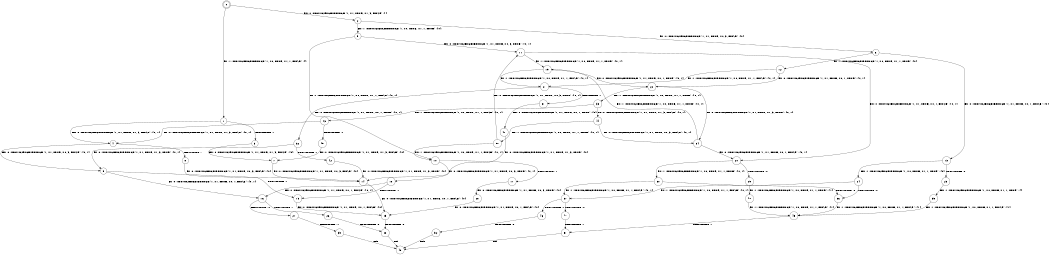 digraph BCG {
size = "7, 10.5";
center = TRUE;
node [shape = circle];
0 [peripheries = 2];
0 -> 1 [label = "EX !1 !ATOMIC_EXCH_BRANCH (1, +0, TRUE, +1, 1, FALSE) !{}"];
0 -> 2 [label = "EX !0 !ATOMIC_EXCH_BRANCH (1, +1, TRUE, +1, 3, FALSE) !{}"];
1 -> 3 [label = "TERMINATE !1"];
1 -> 4 [label = "EX !0 !ATOMIC_EXCH_BRANCH (1, +1, TRUE, +1, 3, FALSE) !{0, 1}"];
2 -> 5 [label = "EX !1 !ATOMIC_EXCH_BRANCH (1, +0, TRUE, +1, 1, TRUE) !{0}"];
2 -> 6 [label = "EX !0 !ATOMIC_EXCH_BRANCH (1, +1, TRUE, +0, 3, FALSE) !{0}"];
3 -> 7 [label = "EX !0 !ATOMIC_EXCH_BRANCH (1, +1, TRUE, +1, 3, FALSE) !{0}"];
4 -> 8 [label = "TERMINATE !1"];
4 -> 9 [label = "EX !0 !ATOMIC_EXCH_BRANCH (1, +1, TRUE, +0, 3, FALSE) !{0, 1}"];
5 -> 10 [label = "EX !1 !ATOMIC_EXCH_BRANCH (1, +0, TRUE, +1, 1, FALSE) !{0, 1}"];
5 -> 11 [label = "EX !0 !ATOMIC_EXCH_BRANCH (1, +1, TRUE, +0, 3, TRUE) !{0, 1}"];
6 -> 12 [label = "EX !1 !ATOMIC_EXCH_BRANCH (1, +0, TRUE, +1, 1, TRUE) !{0}"];
6 -> 13 [label = "EX !0 !ATOMIC_EXCH_BRANCH (1, +1, TRUE, +0, 1, FALSE) !{0}"];
7 -> 14 [label = "EX !0 !ATOMIC_EXCH_BRANCH (1, +1, TRUE, +0, 3, FALSE) !{0}"];
8 -> 14 [label = "EX !0 !ATOMIC_EXCH_BRANCH (1, +1, TRUE, +0, 3, FALSE) !{0}"];
9 -> 15 [label = "TERMINATE !1"];
9 -> 16 [label = "EX !0 !ATOMIC_EXCH_BRANCH (1, +1, TRUE, +0, 1, FALSE) !{0, 1}"];
10 -> 17 [label = "TERMINATE !1"];
10 -> 18 [label = "EX !0 !ATOMIC_EXCH_BRANCH (1, +1, TRUE, +0, 3, TRUE) !{0, 1}"];
11 -> 19 [label = "EX !1 !ATOMIC_EXCH_BRANCH (1, +0, TRUE, +1, 1, TRUE) !{0, 1}"];
11 -> 20 [label = "EX !0 !ATOMIC_EXCH_BRANCH (1, +1, TRUE, +0, 1, FALSE) !{0, 1}"];
12 -> 21 [label = "EX !1 !ATOMIC_EXCH_BRANCH (1, +0, TRUE, +1, 1, FALSE) !{0, 1}"];
12 -> 22 [label = "EX !0 !ATOMIC_EXCH_BRANCH (1, +1, TRUE, +0, 1, TRUE) !{0, 1}"];
13 -> 23 [label = "TERMINATE !0"];
13 -> 24 [label = "EX !1 !ATOMIC_EXCH_BRANCH (1, +0, TRUE, +1, 1, TRUE) !{0}"];
14 -> 25 [label = "EX !0 !ATOMIC_EXCH_BRANCH (1, +1, TRUE, +0, 1, FALSE) !{0}"];
15 -> 25 [label = "EX !0 !ATOMIC_EXCH_BRANCH (1, +1, TRUE, +0, 1, FALSE) !{0}"];
16 -> 26 [label = "TERMINATE !1"];
16 -> 27 [label = "TERMINATE !0"];
17 -> 28 [label = "EX !0 !ATOMIC_EXCH_BRANCH (1, +1, TRUE, +0, 3, TRUE) !{0}"];
18 -> 15 [label = "TERMINATE !1"];
18 -> 16 [label = "EX !0 !ATOMIC_EXCH_BRANCH (1, +1, TRUE, +0, 1, FALSE) !{0, 1}"];
19 -> 21 [label = "EX !1 !ATOMIC_EXCH_BRANCH (1, +0, TRUE, +1, 1, FALSE) !{0, 1}"];
19 -> 22 [label = "EX !0 !ATOMIC_EXCH_BRANCH (1, +1, TRUE, +0, 1, TRUE) !{0, 1}"];
20 -> 29 [label = "TERMINATE !0"];
20 -> 30 [label = "EX !1 !ATOMIC_EXCH_BRANCH (1, +0, TRUE, +1, 1, TRUE) !{0, 1}"];
21 -> 31 [label = "TERMINATE !1"];
21 -> 32 [label = "EX !0 !ATOMIC_EXCH_BRANCH (1, +1, TRUE, +0, 1, TRUE) !{0, 1}"];
22 -> 33 [label = "EX !1 !ATOMIC_EXCH_BRANCH (1, +0, TRUE, +1, 1, TRUE) !{0, 1}"];
22 -> 34 [label = "EX !0 !ATOMIC_EXCH_BRANCH (1, +1, TRUE, +1, 3, TRUE) !{0, 1}"];
23 -> 35 [label = "EX !1 !ATOMIC_EXCH_BRANCH (1, +0, TRUE, +1, 1, TRUE) !{}"];
24 -> 36 [label = "TERMINATE !0"];
24 -> 37 [label = "EX !1 !ATOMIC_EXCH_BRANCH (1, +0, TRUE, +1, 1, FALSE) !{0, 1}"];
25 -> 38 [label = "TERMINATE !0"];
26 -> 38 [label = "TERMINATE !0"];
27 -> 39 [label = "TERMINATE !1"];
28 -> 25 [label = "EX !0 !ATOMIC_EXCH_BRANCH (1, +1, TRUE, +0, 1, FALSE) !{0}"];
29 -> 40 [label = "EX !1 !ATOMIC_EXCH_BRANCH (1, +0, TRUE, +1, 1, TRUE) !{1}"];
30 -> 36 [label = "TERMINATE !0"];
30 -> 37 [label = "EX !1 !ATOMIC_EXCH_BRANCH (1, +0, TRUE, +1, 1, FALSE) !{0, 1}"];
31 -> 41 [label = "EX !0 !ATOMIC_EXCH_BRANCH (1, +1, TRUE, +0, 1, TRUE) !{0}"];
32 -> 42 [label = "TERMINATE !1"];
32 -> 9 [label = "EX !0 !ATOMIC_EXCH_BRANCH (1, +1, TRUE, +1, 3, TRUE) !{0, 1}"];
33 -> 43 [label = "EX !1 !ATOMIC_EXCH_BRANCH (1, +0, TRUE, +1, 1, FALSE) !{0, 1}"];
33 -> 44 [label = "EX !0 !ATOMIC_EXCH_BRANCH (1, +1, TRUE, +1, 3, FALSE) !{0, 1}"];
34 -> 19 [label = "EX !1 !ATOMIC_EXCH_BRANCH (1, +0, TRUE, +1, 1, TRUE) !{0, 1}"];
34 -> 20 [label = "EX !0 !ATOMIC_EXCH_BRANCH (1, +1, TRUE, +0, 1, FALSE) !{0, 1}"];
35 -> 45 [label = "EX !1 !ATOMIC_EXCH_BRANCH (1, +0, TRUE, +1, 1, FALSE) !{1}"];
36 -> 45 [label = "EX !1 !ATOMIC_EXCH_BRANCH (1, +0, TRUE, +1, 1, FALSE) !{1}"];
37 -> 46 [label = "TERMINATE !1"];
37 -> 47 [label = "TERMINATE !0"];
38 -> 48 [label = "exit"];
39 -> 48 [label = "exit"];
40 -> 45 [label = "EX !1 !ATOMIC_EXCH_BRANCH (1, +0, TRUE, +1, 1, FALSE) !{1}"];
41 -> 14 [label = "EX !0 !ATOMIC_EXCH_BRANCH (1, +1, TRUE, +1, 3, TRUE) !{0}"];
42 -> 14 [label = "EX !0 !ATOMIC_EXCH_BRANCH (1, +1, TRUE, +1, 3, TRUE) !{0}"];
43 -> 49 [label = "TERMINATE !1"];
43 -> 4 [label = "EX !0 !ATOMIC_EXCH_BRANCH (1, +1, TRUE, +1, 3, FALSE) !{0, 1}"];
44 -> 50 [label = "EX !1 !ATOMIC_EXCH_BRANCH (1, +0, TRUE, +1, 1, TRUE) !{0, 1}"];
44 -> 34 [label = "EX !0 !ATOMIC_EXCH_BRANCH (1, +1, TRUE, +0, 3, FALSE) !{0, 1}"];
45 -> 51 [label = "TERMINATE !1"];
46 -> 52 [label = "TERMINATE !0"];
47 -> 51 [label = "TERMINATE !1"];
49 -> 7 [label = "EX !0 !ATOMIC_EXCH_BRANCH (1, +1, TRUE, +1, 3, FALSE) !{0}"];
50 -> 10 [label = "EX !1 !ATOMIC_EXCH_BRANCH (1, +0, TRUE, +1, 1, FALSE) !{0, 1}"];
50 -> 11 [label = "EX !0 !ATOMIC_EXCH_BRANCH (1, +1, TRUE, +0, 3, TRUE) !{0, 1}"];
51 -> 48 [label = "exit"];
52 -> 48 [label = "exit"];
}

